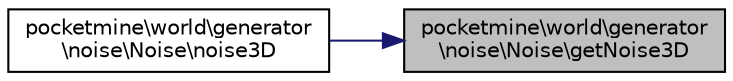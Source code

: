 digraph "pocketmine\world\generator\noise\Noise\getNoise3D"
{
 // INTERACTIVE_SVG=YES
 // LATEX_PDF_SIZE
  edge [fontname="Helvetica",fontsize="10",labelfontname="Helvetica",labelfontsize="10"];
  node [fontname="Helvetica",fontsize="10",shape=record];
  rankdir="RL";
  Node1 [label="pocketmine\\world\\generator\l\\noise\\Noise\\getNoise3D",height=0.2,width=0.4,color="black", fillcolor="grey75", style="filled", fontcolor="black",tooltip=" "];
  Node1 -> Node2 [dir="back",color="midnightblue",fontsize="10",style="solid",fontname="Helvetica"];
  Node2 [label="pocketmine\\world\\generator\l\\noise\\Noise\\noise3D",height=0.2,width=0.4,color="black", fillcolor="white", style="filled",URL="$d2/dd0/classpocketmine_1_1world_1_1generator_1_1noise_1_1_noise.html#a1e792c08e3c5071d7de1e9ba346e2575",tooltip=" "];
}
